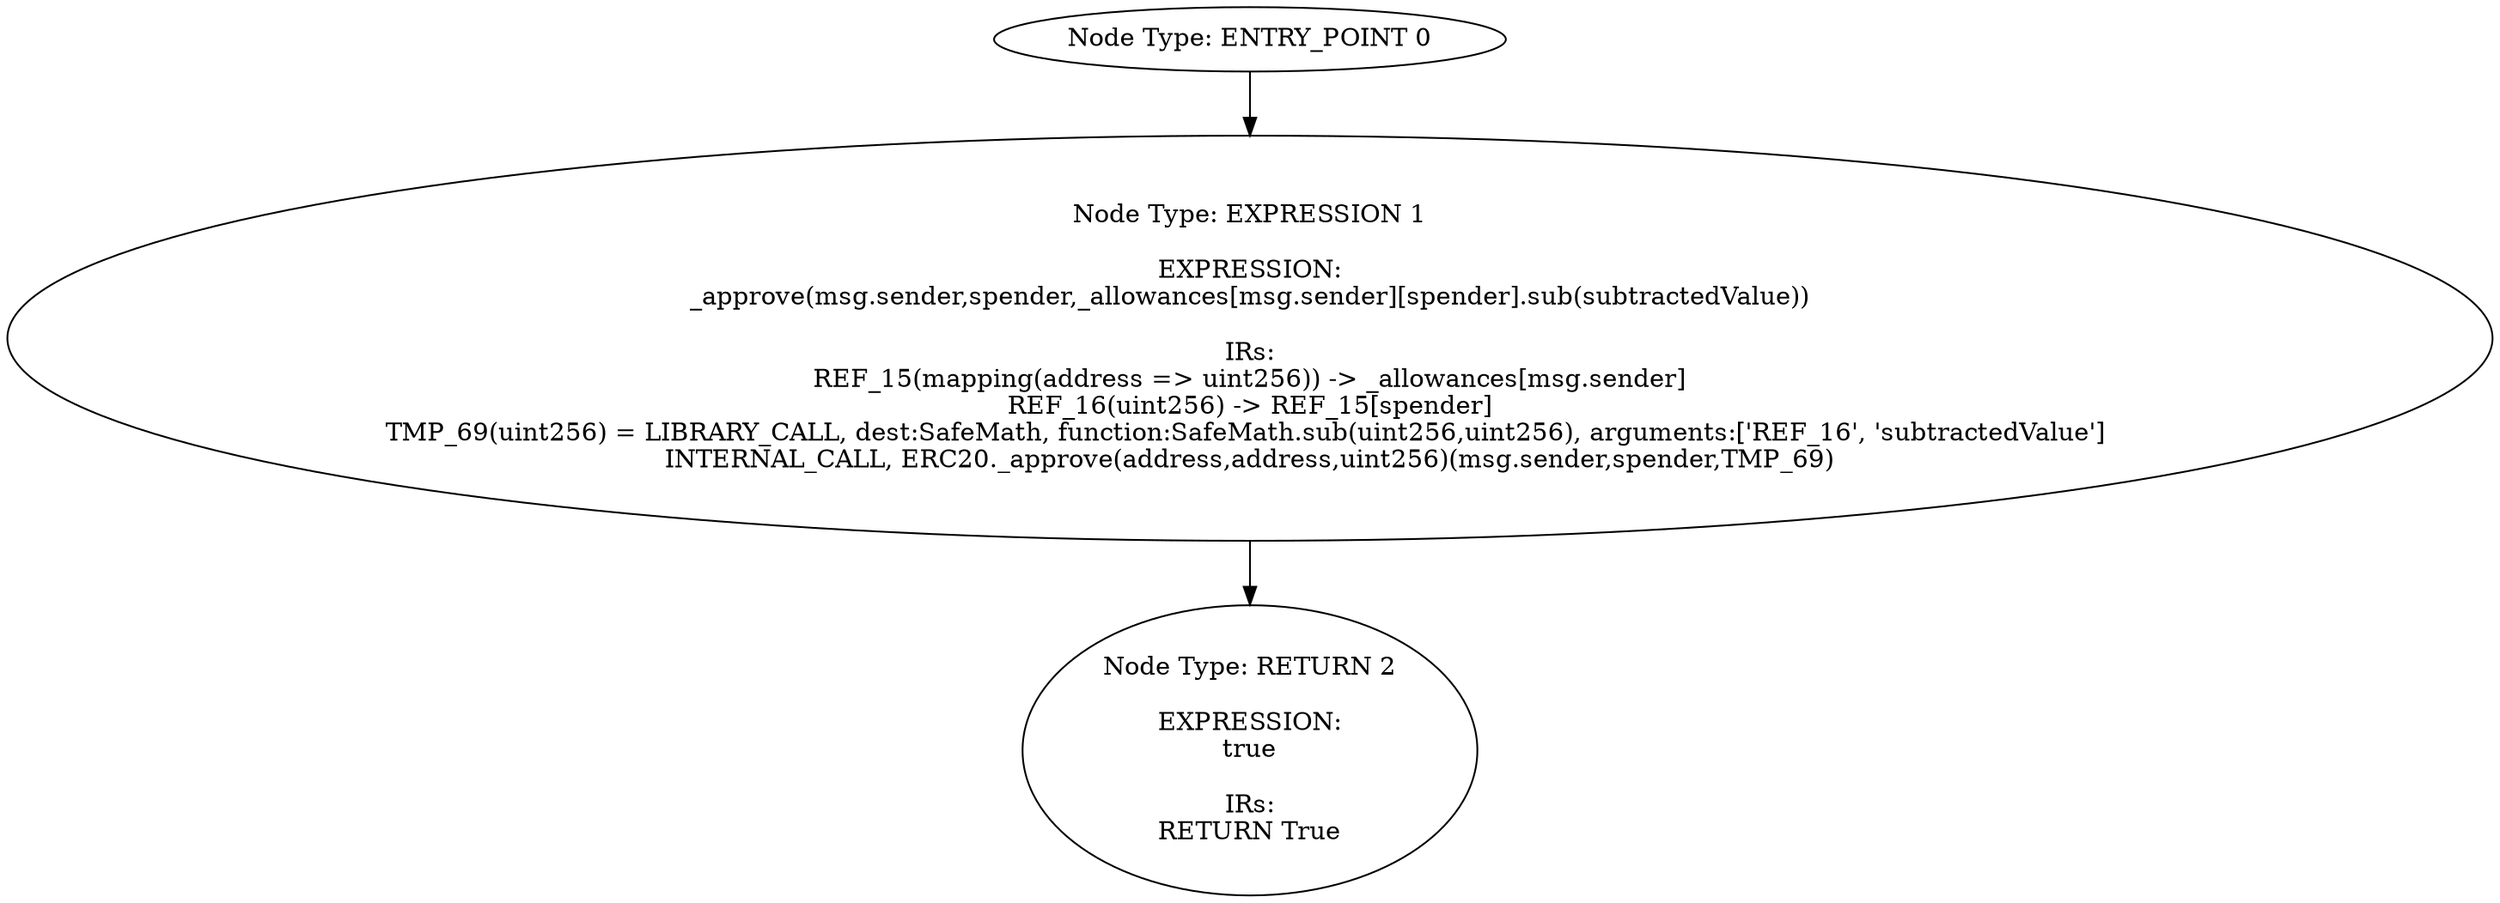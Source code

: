 digraph{
0[label="Node Type: ENTRY_POINT 0
"];
0->1;
1[label="Node Type: EXPRESSION 1

EXPRESSION:
_approve(msg.sender,spender,_allowances[msg.sender][spender].sub(subtractedValue))

IRs:
REF_15(mapping(address => uint256)) -> _allowances[msg.sender]
REF_16(uint256) -> REF_15[spender]
TMP_69(uint256) = LIBRARY_CALL, dest:SafeMath, function:SafeMath.sub(uint256,uint256), arguments:['REF_16', 'subtractedValue'] 
INTERNAL_CALL, ERC20._approve(address,address,uint256)(msg.sender,spender,TMP_69)"];
1->2;
2[label="Node Type: RETURN 2

EXPRESSION:
true

IRs:
RETURN True"];
}
